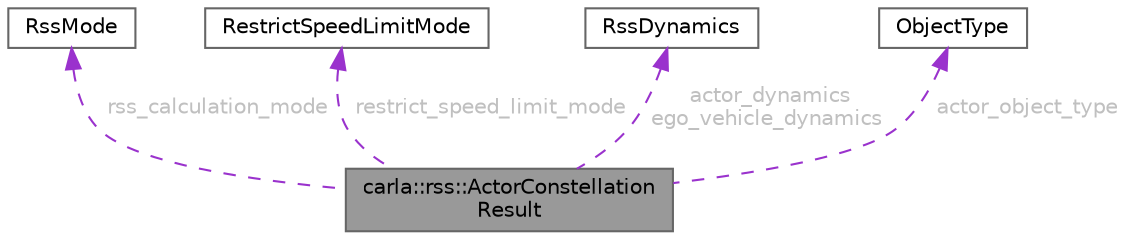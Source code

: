 digraph "carla::rss::ActorConstellationResult"
{
 // INTERACTIVE_SVG=YES
 // LATEX_PDF_SIZE
  bgcolor="transparent";
  edge [fontname=Helvetica,fontsize=10,labelfontname=Helvetica,labelfontsize=10];
  node [fontname=Helvetica,fontsize=10,shape=box,height=0.2,width=0.4];
  Node1 [id="Node000001",label="carla::rss::ActorConstellation\lResult",height=0.2,width=0.4,color="gray40", fillcolor="grey60", style="filled", fontcolor="black",tooltip="Struct defining the configuration for RSS processing of a given actor"];
  Node2 -> Node1 [id="edge1_Node000001_Node000002",dir="back",color="darkorchid3",style="dashed",tooltip=" ",label=" rss_calculation_mode",fontcolor="grey" ];
  Node2 [id="Node000002",label="RssMode",height=0.2,width=0.4,color="gray40", fillcolor="white", style="filled",tooltip=" "];
  Node3 -> Node1 [id="edge2_Node000001_Node000003",dir="back",color="darkorchid3",style="dashed",tooltip=" ",label=" restrict_speed_limit_mode",fontcolor="grey" ];
  Node3 [id="Node000003",label="RestrictSpeedLimitMode",height=0.2,width=0.4,color="gray40", fillcolor="white", style="filled",tooltip=" "];
  Node4 -> Node1 [id="edge3_Node000001_Node000004",dir="back",color="darkorchid3",style="dashed",tooltip=" ",label=" actor_dynamics\nego_vehicle_dynamics",fontcolor="grey" ];
  Node4 [id="Node000004",label="RssDynamics",height=0.2,width=0.4,color="gray40", fillcolor="white", style="filled",tooltip=" "];
  Node5 -> Node1 [id="edge4_Node000001_Node000005",dir="back",color="darkorchid3",style="dashed",tooltip=" ",label=" actor_object_type",fontcolor="grey" ];
  Node5 [id="Node000005",label="ObjectType",height=0.2,width=0.4,color="gray40", fillcolor="white", style="filled",tooltip=" "];
}
